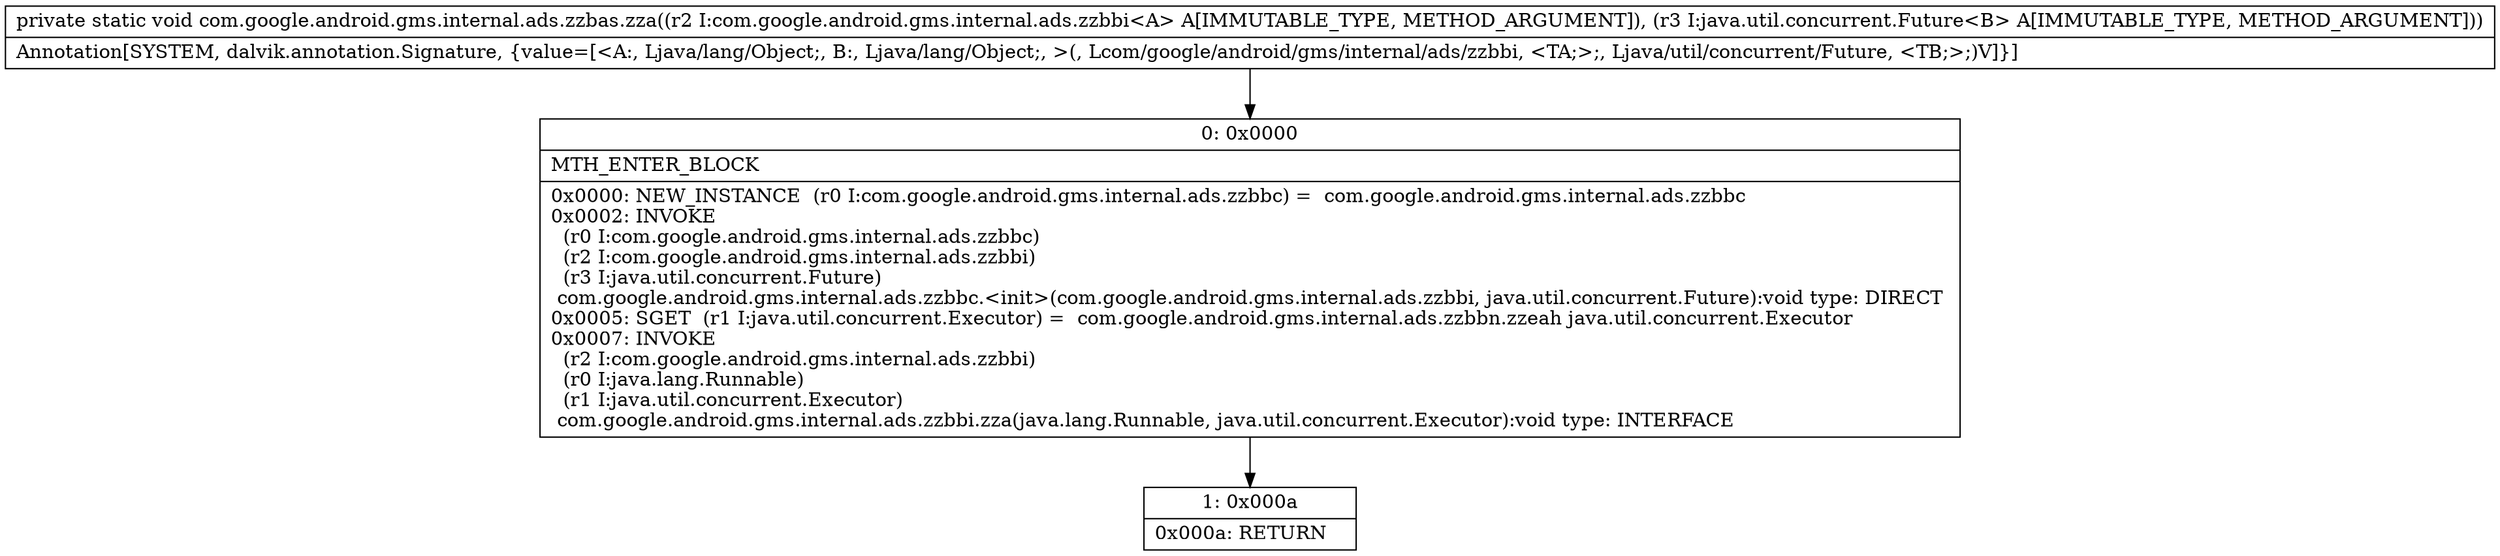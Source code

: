 digraph "CFG forcom.google.android.gms.internal.ads.zzbas.zza(Lcom\/google\/android\/gms\/internal\/ads\/zzbbi;Ljava\/util\/concurrent\/Future;)V" {
Node_0 [shape=record,label="{0\:\ 0x0000|MTH_ENTER_BLOCK\l|0x0000: NEW_INSTANCE  (r0 I:com.google.android.gms.internal.ads.zzbbc) =  com.google.android.gms.internal.ads.zzbbc \l0x0002: INVOKE  \l  (r0 I:com.google.android.gms.internal.ads.zzbbc)\l  (r2 I:com.google.android.gms.internal.ads.zzbbi)\l  (r3 I:java.util.concurrent.Future)\l com.google.android.gms.internal.ads.zzbbc.\<init\>(com.google.android.gms.internal.ads.zzbbi, java.util.concurrent.Future):void type: DIRECT \l0x0005: SGET  (r1 I:java.util.concurrent.Executor) =  com.google.android.gms.internal.ads.zzbbn.zzeah java.util.concurrent.Executor \l0x0007: INVOKE  \l  (r2 I:com.google.android.gms.internal.ads.zzbbi)\l  (r0 I:java.lang.Runnable)\l  (r1 I:java.util.concurrent.Executor)\l com.google.android.gms.internal.ads.zzbbi.zza(java.lang.Runnable, java.util.concurrent.Executor):void type: INTERFACE \l}"];
Node_1 [shape=record,label="{1\:\ 0x000a|0x000a: RETURN   \l}"];
MethodNode[shape=record,label="{private static void com.google.android.gms.internal.ads.zzbas.zza((r2 I:com.google.android.gms.internal.ads.zzbbi\<A\> A[IMMUTABLE_TYPE, METHOD_ARGUMENT]), (r3 I:java.util.concurrent.Future\<B\> A[IMMUTABLE_TYPE, METHOD_ARGUMENT]))  | Annotation[SYSTEM, dalvik.annotation.Signature, \{value=[\<A:, Ljava\/lang\/Object;, B:, Ljava\/lang\/Object;, \>(, Lcom\/google\/android\/gms\/internal\/ads\/zzbbi, \<TA;\>;, Ljava\/util\/concurrent\/Future, \<TB;\>;)V]\}]\l}"];
MethodNode -> Node_0;
Node_0 -> Node_1;
}

